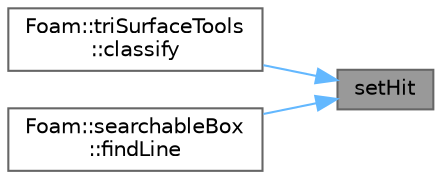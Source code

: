 digraph "setHit"
{
 // LATEX_PDF_SIZE
  bgcolor="transparent";
  edge [fontname=Helvetica,fontsize=10,labelfontname=Helvetica,labelfontsize=10];
  node [fontname=Helvetica,fontsize=10,shape=box,height=0.2,width=0.4];
  rankdir="RL";
  Node1 [id="Node000001",label="setHit",height=0.2,width=0.4,color="gray40", fillcolor="grey60", style="filled", fontcolor="black",tooltip=" "];
  Node1 -> Node2 [id="edge1_Node000001_Node000002",dir="back",color="steelblue1",style="solid",tooltip=" "];
  Node2 [id="Node000002",label="Foam::triSurfaceTools\l::classify",height=0.2,width=0.4,color="grey40", fillcolor="white", style="filled",URL="$classFoam_1_1triSurfaceTools.html#a6f0ceda49a3cd2fbd6ab9655fd370e03",tooltip=" "];
  Node1 -> Node3 [id="edge2_Node000001_Node000003",dir="back",color="steelblue1",style="solid",tooltip=" "];
  Node3 [id="Node000003",label="Foam::searchableBox\l::findLine",height=0.2,width=0.4,color="grey40", fillcolor="white", style="filled",URL="$classFoam_1_1searchableBox.html#aadce0231473476a2f789c287c0af3943",tooltip=" "];
}
